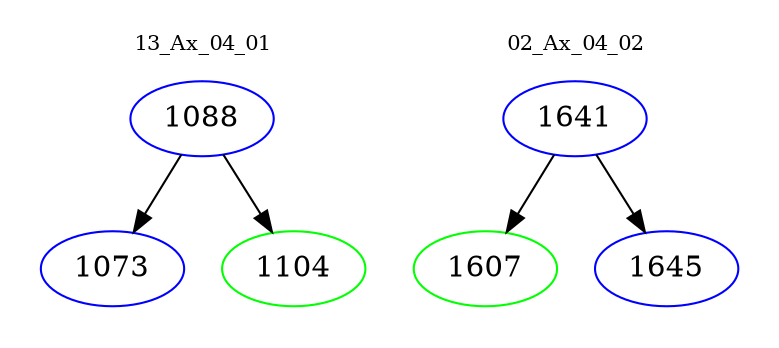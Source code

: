 digraph{
subgraph cluster_0 {
color = white
label = "13_Ax_04_01";
fontsize=10;
T0_1088 [label="1088", color="blue"]
T0_1088 -> T0_1073 [color="black"]
T0_1073 [label="1073", color="blue"]
T0_1088 -> T0_1104 [color="black"]
T0_1104 [label="1104", color="green"]
}
subgraph cluster_1 {
color = white
label = "02_Ax_04_02";
fontsize=10;
T1_1641 [label="1641", color="blue"]
T1_1641 -> T1_1607 [color="black"]
T1_1607 [label="1607", color="green"]
T1_1641 -> T1_1645 [color="black"]
T1_1645 [label="1645", color="blue"]
}
}
